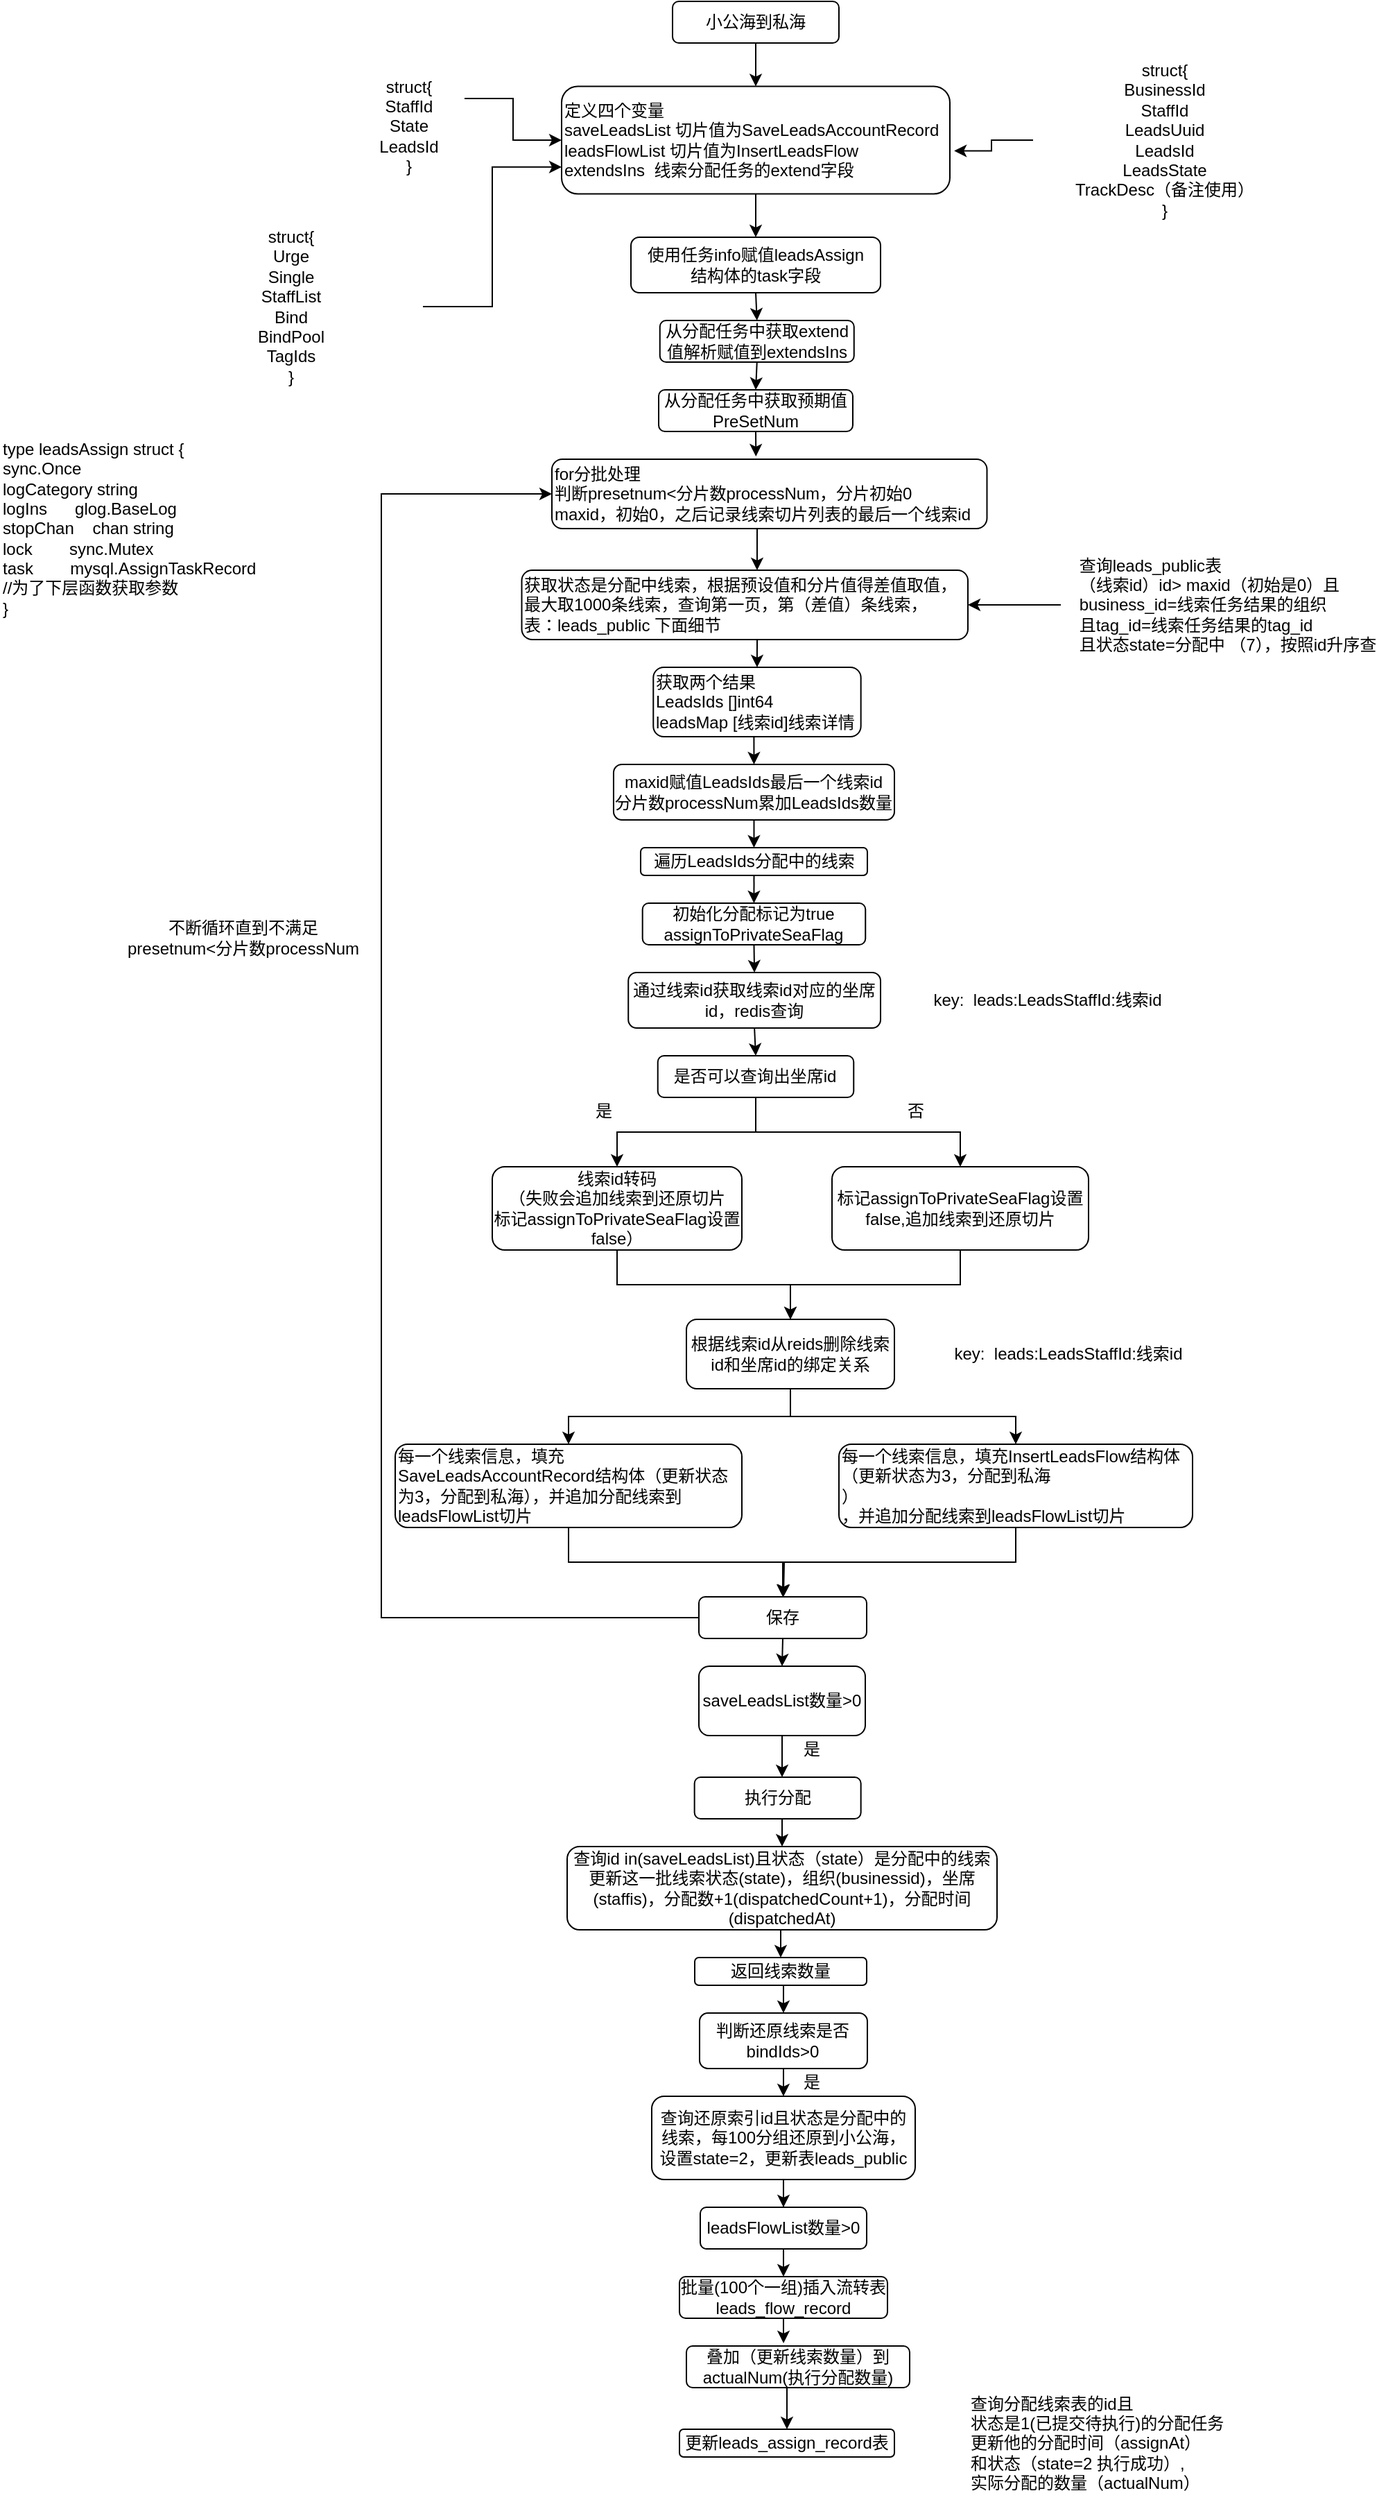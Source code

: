 <mxfile version="14.1.8" type="github">
  <diagram id="we1jSzhgWFrd1LfGBv2H" name="Page-1">
    <mxGraphModel dx="2146" dy="589" grid="1" gridSize="10" guides="1" tooltips="1" connect="1" arrows="1" fold="1" page="1" pageScale="1" pageWidth="1200" pageHeight="1920" math="0" shadow="0">
      <root>
        <mxCell id="0" />
        <mxCell id="1" parent="0" />
        <mxCell id="AKi_2DA1NPzy-PJfhwJz-7" style="edgeStyle=orthogonalEdgeStyle;rounded=0;orthogonalLoop=1;jettySize=auto;html=1;exitX=0.5;exitY=1;exitDx=0;exitDy=0;" edge="1" parent="1" source="AKi_2DA1NPzy-PJfhwJz-1" target="AKi_2DA1NPzy-PJfhwJz-6">
          <mxGeometry relative="1" as="geometry" />
        </mxCell>
        <mxCell id="AKi_2DA1NPzy-PJfhwJz-1" value="小公海到私海" style="rounded=1;whiteSpace=wrap;html=1;" vertex="1" parent="1">
          <mxGeometry x="400" y="20" width="120" height="30" as="geometry" />
        </mxCell>
        <mxCell id="AKi_2DA1NPzy-PJfhwJz-10" style="edgeStyle=orthogonalEdgeStyle;rounded=0;orthogonalLoop=1;jettySize=auto;html=1;exitX=1;exitY=0.25;exitDx=0;exitDy=0;entryX=0;entryY=0.5;entryDx=0;entryDy=0;" edge="1" parent="1" source="AKi_2DA1NPzy-PJfhwJz-5" target="AKi_2DA1NPzy-PJfhwJz-6">
          <mxGeometry relative="1" as="geometry" />
        </mxCell>
        <mxCell id="AKi_2DA1NPzy-PJfhwJz-5" value="struct{&lt;br&gt;StaffId&lt;br&gt;State&lt;br&gt;LeadsId&lt;br&gt;}" style="text;html=1;strokeColor=none;fillColor=none;align=center;verticalAlign=middle;whiteSpace=wrap;rounded=0;" vertex="1" parent="1">
          <mxGeometry x="170" y="70" width="80" height="80" as="geometry" />
        </mxCell>
        <mxCell id="AKi_2DA1NPzy-PJfhwJz-37" style="edgeStyle=orthogonalEdgeStyle;rounded=0;orthogonalLoop=1;jettySize=auto;html=1;exitX=0.5;exitY=1;exitDx=0;exitDy=0;entryX=0.5;entryY=0;entryDx=0;entryDy=0;" edge="1" parent="1" source="AKi_2DA1NPzy-PJfhwJz-6" target="AKi_2DA1NPzy-PJfhwJz-36">
          <mxGeometry relative="1" as="geometry" />
        </mxCell>
        <mxCell id="AKi_2DA1NPzy-PJfhwJz-6" value="定义四个变量&lt;br&gt;saveLeadsList 切片值为SaveLeadsAccountRecord&lt;br&gt;leadsFlowList 切片值为InsertLeadsFlow&lt;br&gt;extendsIns&amp;nbsp; 线索分配任务的extend字段" style="rounded=1;whiteSpace=wrap;html=1;align=left;" vertex="1" parent="1">
          <mxGeometry x="320" y="81.25" width="280" height="77.5" as="geometry" />
        </mxCell>
        <mxCell id="AKi_2DA1NPzy-PJfhwJz-16" style="edgeStyle=orthogonalEdgeStyle;rounded=0;orthogonalLoop=1;jettySize=auto;html=1;entryX=1.011;entryY=0.6;entryDx=0;entryDy=0;entryPerimeter=0;" edge="1" parent="1" source="AKi_2DA1NPzy-PJfhwJz-11" target="AKi_2DA1NPzy-PJfhwJz-6">
          <mxGeometry relative="1" as="geometry" />
        </mxCell>
        <mxCell id="AKi_2DA1NPzy-PJfhwJz-11" value="struct{&lt;br&gt;BusinessId&lt;br&gt;StaffId&lt;br&gt;LeadsUuid&lt;br&gt;LeadsId&lt;br&gt;LeadsState&lt;br&gt;TrackDesc（备注使用）&lt;br&gt;}" style="text;html=1;strokeColor=none;fillColor=none;align=center;verticalAlign=middle;whiteSpace=wrap;rounded=0;" vertex="1" parent="1">
          <mxGeometry x="660" y="70" width="190" height="100" as="geometry" />
        </mxCell>
        <mxCell id="AKi_2DA1NPzy-PJfhwJz-15" style="edgeStyle=orthogonalEdgeStyle;rounded=0;orthogonalLoop=1;jettySize=auto;html=1;exitX=1;exitY=0.5;exitDx=0;exitDy=0;entryX=0;entryY=0.75;entryDx=0;entryDy=0;" edge="1" parent="1" source="AKi_2DA1NPzy-PJfhwJz-14" target="AKi_2DA1NPzy-PJfhwJz-6">
          <mxGeometry relative="1" as="geometry" />
        </mxCell>
        <mxCell id="AKi_2DA1NPzy-PJfhwJz-14" value="struct{&lt;br&gt;Urge&lt;br&gt;Single&lt;br&gt;StaffList&lt;br&gt;Bind&lt;br&gt;BindPool&lt;br&gt;TagIds&lt;br&gt;}" style="text;html=1;strokeColor=none;fillColor=none;align=center;verticalAlign=middle;whiteSpace=wrap;rounded=0;" vertex="1" parent="1">
          <mxGeometry x="30" y="190" width="190" height="100" as="geometry" />
        </mxCell>
        <mxCell id="AKi_2DA1NPzy-PJfhwJz-21" style="edgeStyle=orthogonalEdgeStyle;rounded=0;orthogonalLoop=1;jettySize=auto;html=1;exitX=0.5;exitY=1;exitDx=0;exitDy=0;entryX=0.469;entryY=-0.04;entryDx=0;entryDy=0;entryPerimeter=0;" edge="1" parent="1" source="AKi_2DA1NPzy-PJfhwJz-17" target="AKi_2DA1NPzy-PJfhwJz-19">
          <mxGeometry relative="1" as="geometry" />
        </mxCell>
        <mxCell id="AKi_2DA1NPzy-PJfhwJz-17" value="从分配任务中获取预期值&lt;br&gt;PreSetNum" style="rounded=1;whiteSpace=wrap;html=1;" vertex="1" parent="1">
          <mxGeometry x="390" y="300" width="140" height="30" as="geometry" />
        </mxCell>
        <mxCell id="AKi_2DA1NPzy-PJfhwJz-26" style="edgeStyle=orthogonalEdgeStyle;rounded=0;orthogonalLoop=1;jettySize=auto;html=1;exitX=0.5;exitY=1;exitDx=0;exitDy=0;entryX=0.5;entryY=0;entryDx=0;entryDy=0;" edge="1" parent="1" source="AKi_2DA1NPzy-PJfhwJz-19">
          <mxGeometry relative="1" as="geometry">
            <mxPoint x="460.99" y="430" as="targetPoint" />
          </mxGeometry>
        </mxCell>
        <mxCell id="AKi_2DA1NPzy-PJfhwJz-19" value="for分批处理&lt;br&gt;判断presetnum&amp;lt;分片数processNum，分片初始0&lt;br&gt;maxid，初始0，之后记录线索切片列表的最后一个线索id" style="rounded=1;whiteSpace=wrap;html=1;align=left;" vertex="1" parent="1">
          <mxGeometry x="313" y="350" width="313.75" height="50" as="geometry" />
        </mxCell>
        <mxCell id="AKi_2DA1NPzy-PJfhwJz-28" style="edgeStyle=orthogonalEdgeStyle;rounded=0;orthogonalLoop=1;jettySize=auto;html=1;exitX=0.5;exitY=1;exitDx=0;exitDy=0;entryX=0.5;entryY=0;entryDx=0;entryDy=0;" edge="1" parent="1" target="AKi_2DA1NPzy-PJfhwJz-27">
          <mxGeometry relative="1" as="geometry">
            <mxPoint x="460.99" y="480" as="sourcePoint" />
          </mxGeometry>
        </mxCell>
        <mxCell id="AKi_2DA1NPzy-PJfhwJz-22" value="获取状态是分配中线索，根据预设值和分片值得差值取值，最大取1000条线索，查询第一页，第（差值）条线索，&lt;br&gt;表：leads_public 下面细节" style="rounded=1;whiteSpace=wrap;html=1;align=left;" vertex="1" parent="1">
          <mxGeometry x="291.25" y="430" width="321.75" height="50" as="geometry" />
        </mxCell>
        <mxCell id="AKi_2DA1NPzy-PJfhwJz-30" style="edgeStyle=orthogonalEdgeStyle;rounded=0;orthogonalLoop=1;jettySize=auto;html=1;exitX=0.5;exitY=1;exitDx=0;exitDy=0;entryX=0.5;entryY=0;entryDx=0;entryDy=0;" edge="1" parent="1" source="AKi_2DA1NPzy-PJfhwJz-27" target="AKi_2DA1NPzy-PJfhwJz-29">
          <mxGeometry relative="1" as="geometry" />
        </mxCell>
        <mxCell id="AKi_2DA1NPzy-PJfhwJz-27" value="获取两个结果&lt;br&gt;LeadsIds []int64&lt;br&gt;leadsMap [线索id]线索详情" style="rounded=1;whiteSpace=wrap;html=1;align=left;" vertex="1" parent="1">
          <mxGeometry x="386.14" y="500" width="149.69" height="50" as="geometry" />
        </mxCell>
        <mxCell id="AKi_2DA1NPzy-PJfhwJz-40" style="edgeStyle=orthogonalEdgeStyle;rounded=0;orthogonalLoop=1;jettySize=auto;html=1;exitX=0.5;exitY=1;exitDx=0;exitDy=0;entryX=0.5;entryY=0;entryDx=0;entryDy=0;" edge="1" parent="1" source="AKi_2DA1NPzy-PJfhwJz-29" target="AKi_2DA1NPzy-PJfhwJz-39">
          <mxGeometry relative="1" as="geometry" />
        </mxCell>
        <mxCell id="AKi_2DA1NPzy-PJfhwJz-29" value="&lt;span&gt;maxid赋值&lt;/span&gt;LeadsIds最后一个线索id&lt;br&gt;分片数processNum累加LeadsIds数量" style="rounded=1;whiteSpace=wrap;html=1;" vertex="1" parent="1">
          <mxGeometry x="357.48" y="570" width="202.52" height="40" as="geometry" />
        </mxCell>
        <mxCell id="AKi_2DA1NPzy-PJfhwJz-32" style="edgeStyle=orthogonalEdgeStyle;rounded=0;orthogonalLoop=1;jettySize=auto;html=1;exitX=0.5;exitY=1;exitDx=0;exitDy=0;entryX=0.5;entryY=0;entryDx=0;entryDy=0;" edge="1" parent="1" source="AKi_2DA1NPzy-PJfhwJz-31" target="AKi_2DA1NPzy-PJfhwJz-17">
          <mxGeometry relative="1" as="geometry" />
        </mxCell>
        <mxCell id="AKi_2DA1NPzy-PJfhwJz-31" value="从分配任务中获取extend值解析赋值到&lt;span style=&quot;text-align: left&quot;&gt;extendsIns&lt;/span&gt;" style="rounded=1;whiteSpace=wrap;html=1;" vertex="1" parent="1">
          <mxGeometry x="390.88" y="250" width="140" height="30" as="geometry" />
        </mxCell>
        <mxCell id="AKi_2DA1NPzy-PJfhwJz-35" value="&lt;div&gt;type leadsAssign struct {&lt;/div&gt;&lt;div&gt;&lt;span&gt;	&lt;/span&gt;sync.Once&lt;/div&gt;&lt;div&gt;&lt;span&gt;	&lt;/span&gt;logCategory string&lt;/div&gt;&lt;div&gt;&lt;span&gt;	&lt;/span&gt;logIns&amp;nbsp; &amp;nbsp; &amp;nbsp; glog.BaseLog&lt;/div&gt;&lt;div&gt;&lt;span&gt;	&lt;/span&gt;stopChan&amp;nbsp; &amp;nbsp; chan string&lt;/div&gt;&lt;div&gt;&lt;span&gt;	&lt;/span&gt;lock&amp;nbsp; &amp;nbsp; &amp;nbsp; &amp;nbsp; sync.Mutex&lt;/div&gt;&lt;div&gt;&lt;span&gt;	&lt;/span&gt;task&amp;nbsp; &amp;nbsp; &amp;nbsp; &amp;nbsp; mysql.AssignTaskRecord&amp;nbsp;&lt;/div&gt;&lt;div&gt;//为了下层函数获取参数&lt;/div&gt;&lt;div&gt;}&lt;/div&gt;" style="text;html=1;align=left;verticalAlign=middle;resizable=0;points=[];autosize=1;" vertex="1" parent="1">
          <mxGeometry x="-85" y="335" width="200" height="130" as="geometry" />
        </mxCell>
        <mxCell id="AKi_2DA1NPzy-PJfhwJz-38" style="edgeStyle=orthogonalEdgeStyle;rounded=0;orthogonalLoop=1;jettySize=auto;html=1;exitX=0.5;exitY=1;exitDx=0;exitDy=0;entryX=0.5;entryY=0;entryDx=0;entryDy=0;" edge="1" parent="1" source="AKi_2DA1NPzy-PJfhwJz-36" target="AKi_2DA1NPzy-PJfhwJz-31">
          <mxGeometry relative="1" as="geometry" />
        </mxCell>
        <mxCell id="AKi_2DA1NPzy-PJfhwJz-36" value="使用任务info赋值l&lt;span style=&quot;text-align: left&quot;&gt;eadsAssign&lt;br&gt;结构体的task字段&lt;/span&gt;" style="rounded=1;whiteSpace=wrap;html=1;" vertex="1" parent="1">
          <mxGeometry x="370" y="190" width="180" height="40" as="geometry" />
        </mxCell>
        <mxCell id="AKi_2DA1NPzy-PJfhwJz-42" style="edgeStyle=orthogonalEdgeStyle;rounded=0;orthogonalLoop=1;jettySize=auto;html=1;exitX=0.5;exitY=1;exitDx=0;exitDy=0;entryX=0.5;entryY=0;entryDx=0;entryDy=0;" edge="1" parent="1" source="AKi_2DA1NPzy-PJfhwJz-39" target="AKi_2DA1NPzy-PJfhwJz-41">
          <mxGeometry relative="1" as="geometry" />
        </mxCell>
        <mxCell id="AKi_2DA1NPzy-PJfhwJz-39" value="遍历&lt;span style=&quot;text-align: left&quot;&gt;LeadsIds&lt;/span&gt;分配中的线索" style="rounded=1;whiteSpace=wrap;html=1;" vertex="1" parent="1">
          <mxGeometry x="376.99" y="630" width="163.5" height="20" as="geometry" />
        </mxCell>
        <mxCell id="AKi_2DA1NPzy-PJfhwJz-44" style="edgeStyle=orthogonalEdgeStyle;rounded=0;orthogonalLoop=1;jettySize=auto;html=1;exitX=0.5;exitY=1;exitDx=0;exitDy=0;entryX=0.5;entryY=0;entryDx=0;entryDy=0;" edge="1" parent="1" source="AKi_2DA1NPzy-PJfhwJz-41" target="AKi_2DA1NPzy-PJfhwJz-43">
          <mxGeometry relative="1" as="geometry" />
        </mxCell>
        <mxCell id="AKi_2DA1NPzy-PJfhwJz-41" value="初始化分配标记为true&lt;br&gt;assignToPrivateSeaFlag" style="rounded=1;whiteSpace=wrap;html=1;" vertex="1" parent="1">
          <mxGeometry x="378.35" y="670" width="160.77" height="30" as="geometry" />
        </mxCell>
        <mxCell id="AKi_2DA1NPzy-PJfhwJz-47" style="edgeStyle=orthogonalEdgeStyle;rounded=0;orthogonalLoop=1;jettySize=auto;html=1;exitX=0.5;exitY=1;exitDx=0;exitDy=0;entryX=0.5;entryY=0;entryDx=0;entryDy=0;" edge="1" parent="1" source="AKi_2DA1NPzy-PJfhwJz-43" target="AKi_2DA1NPzy-PJfhwJz-46">
          <mxGeometry relative="1" as="geometry" />
        </mxCell>
        <mxCell id="AKi_2DA1NPzy-PJfhwJz-43" value="通过线索id获取线索id对应的坐席id，redis查询" style="rounded=1;whiteSpace=wrap;html=1;" vertex="1" parent="1">
          <mxGeometry x="368.11" y="720" width="181.89" height="40" as="geometry" />
        </mxCell>
        <mxCell id="AKi_2DA1NPzy-PJfhwJz-45" value="key:&amp;nbsp; leads:LeadsStaffId:线索id" style="text;html=1;align=center;verticalAlign=middle;resizable=0;points=[];autosize=1;" vertex="1" parent="1">
          <mxGeometry x="580" y="730" width="180" height="20" as="geometry" />
        </mxCell>
        <mxCell id="AKi_2DA1NPzy-PJfhwJz-50" style="edgeStyle=orthogonalEdgeStyle;rounded=0;orthogonalLoop=1;jettySize=auto;html=1;exitX=0.5;exitY=1;exitDx=0;exitDy=0;entryX=0.5;entryY=0;entryDx=0;entryDy=0;" edge="1" parent="1" source="AKi_2DA1NPzy-PJfhwJz-46" target="AKi_2DA1NPzy-PJfhwJz-48">
          <mxGeometry relative="1" as="geometry" />
        </mxCell>
        <mxCell id="AKi_2DA1NPzy-PJfhwJz-52" style="edgeStyle=orthogonalEdgeStyle;rounded=0;orthogonalLoop=1;jettySize=auto;html=1;exitX=0.5;exitY=1;exitDx=0;exitDy=0;entryX=0.5;entryY=0;entryDx=0;entryDy=0;" edge="1" parent="1" source="AKi_2DA1NPzy-PJfhwJz-46" target="AKi_2DA1NPzy-PJfhwJz-49">
          <mxGeometry relative="1" as="geometry" />
        </mxCell>
        <mxCell id="AKi_2DA1NPzy-PJfhwJz-46" value="是否可以查询出坐席id" style="rounded=1;whiteSpace=wrap;html=1;" vertex="1" parent="1">
          <mxGeometry x="389.37" y="780" width="141.26" height="30" as="geometry" />
        </mxCell>
        <mxCell id="AKi_2DA1NPzy-PJfhwJz-55" style="edgeStyle=orthogonalEdgeStyle;rounded=0;orthogonalLoop=1;jettySize=auto;html=1;exitX=0.5;exitY=1;exitDx=0;exitDy=0;entryX=0.5;entryY=0;entryDx=0;entryDy=0;" edge="1" parent="1" source="AKi_2DA1NPzy-PJfhwJz-48" target="AKi_2DA1NPzy-PJfhwJz-54">
          <mxGeometry relative="1" as="geometry" />
        </mxCell>
        <mxCell id="AKi_2DA1NPzy-PJfhwJz-48" value="线索id转码&lt;br&gt;（失败会追加线索到还原切片&lt;br&gt;标记assignToPrivateSeaFlag设置false）" style="rounded=1;whiteSpace=wrap;html=1;" vertex="1" parent="1">
          <mxGeometry x="270" y="860" width="180" height="60" as="geometry" />
        </mxCell>
        <mxCell id="AKi_2DA1NPzy-PJfhwJz-56" style="edgeStyle=orthogonalEdgeStyle;rounded=0;orthogonalLoop=1;jettySize=auto;html=1;exitX=0.5;exitY=1;exitDx=0;exitDy=0;entryX=0.5;entryY=0;entryDx=0;entryDy=0;" edge="1" parent="1" source="AKi_2DA1NPzy-PJfhwJz-49" target="AKi_2DA1NPzy-PJfhwJz-54">
          <mxGeometry relative="1" as="geometry" />
        </mxCell>
        <mxCell id="AKi_2DA1NPzy-PJfhwJz-49" value="&lt;span&gt;标记assignToPrivateSeaFlag设置false,追加线索到还原切片&lt;/span&gt;" style="rounded=1;whiteSpace=wrap;html=1;" vertex="1" parent="1">
          <mxGeometry x="515" y="860" width="185" height="60" as="geometry" />
        </mxCell>
        <mxCell id="AKi_2DA1NPzy-PJfhwJz-51" value="是" style="text;html=1;align=center;verticalAlign=middle;resizable=0;points=[];autosize=1;" vertex="1" parent="1">
          <mxGeometry x="335" y="810" width="30" height="20" as="geometry" />
        </mxCell>
        <mxCell id="AKi_2DA1NPzy-PJfhwJz-53" value="否" style="text;html=1;align=center;verticalAlign=middle;resizable=0;points=[];autosize=1;" vertex="1" parent="1">
          <mxGeometry x="560" y="810" width="30" height="20" as="geometry" />
        </mxCell>
        <mxCell id="AKi_2DA1NPzy-PJfhwJz-59" style="edgeStyle=orthogonalEdgeStyle;rounded=0;orthogonalLoop=1;jettySize=auto;html=1;exitX=0.5;exitY=1;exitDx=0;exitDy=0;" edge="1" parent="1" source="AKi_2DA1NPzy-PJfhwJz-54" target="AKi_2DA1NPzy-PJfhwJz-58">
          <mxGeometry relative="1" as="geometry" />
        </mxCell>
        <mxCell id="AKi_2DA1NPzy-PJfhwJz-61" style="edgeStyle=orthogonalEdgeStyle;rounded=0;orthogonalLoop=1;jettySize=auto;html=1;exitX=0.5;exitY=1;exitDx=0;exitDy=0;entryX=0.5;entryY=0;entryDx=0;entryDy=0;" edge="1" parent="1" source="AKi_2DA1NPzy-PJfhwJz-54" target="AKi_2DA1NPzy-PJfhwJz-60">
          <mxGeometry relative="1" as="geometry" />
        </mxCell>
        <mxCell id="AKi_2DA1NPzy-PJfhwJz-54" value="根据线索id从reids删除线索id和坐席id的绑定关系" style="rounded=1;whiteSpace=wrap;html=1;" vertex="1" parent="1">
          <mxGeometry x="410" y="970" width="150" height="50" as="geometry" />
        </mxCell>
        <mxCell id="AKi_2DA1NPzy-PJfhwJz-57" value="key:&amp;nbsp; leads:LeadsStaffId:线索id" style="text;html=1;align=center;verticalAlign=middle;resizable=0;points=[];autosize=1;" vertex="1" parent="1">
          <mxGeometry x="595" y="985" width="180" height="20" as="geometry" />
        </mxCell>
        <mxCell id="AKi_2DA1NPzy-PJfhwJz-64" style="edgeStyle=orthogonalEdgeStyle;rounded=0;orthogonalLoop=1;jettySize=auto;html=1;exitX=0.5;exitY=1;exitDx=0;exitDy=0;entryX=0.5;entryY=0;entryDx=0;entryDy=0;" edge="1" parent="1" source="AKi_2DA1NPzy-PJfhwJz-58" target="AKi_2DA1NPzy-PJfhwJz-63">
          <mxGeometry relative="1" as="geometry" />
        </mxCell>
        <mxCell id="AKi_2DA1NPzy-PJfhwJz-58" value="每一个线索信息，填充SaveLeadsAccountRecord结构体（更新状态为3，分配到私海），并追加分配线索到leadsFlowList切片" style="rounded=1;whiteSpace=wrap;html=1;align=left;" vertex="1" parent="1">
          <mxGeometry x="200" y="1060" width="250" height="60" as="geometry" />
        </mxCell>
        <mxCell id="AKi_2DA1NPzy-PJfhwJz-65" style="edgeStyle=orthogonalEdgeStyle;rounded=0;orthogonalLoop=1;jettySize=auto;html=1;exitX=0.5;exitY=1;exitDx=0;exitDy=0;" edge="1" parent="1" source="AKi_2DA1NPzy-PJfhwJz-60">
          <mxGeometry relative="1" as="geometry">
            <mxPoint x="480" y="1170" as="targetPoint" />
          </mxGeometry>
        </mxCell>
        <mxCell id="AKi_2DA1NPzy-PJfhwJz-60" value="每一个线索信息，填充InsertLeadsFlow结构体（更新状态为3，分配到私海&lt;br&gt;）&lt;br&gt;，并追加分配线索到leadsFlowList切片" style="rounded=1;whiteSpace=wrap;html=1;align=left;" vertex="1" parent="1">
          <mxGeometry x="520" y="1060" width="255" height="60" as="geometry" />
        </mxCell>
        <mxCell id="AKi_2DA1NPzy-PJfhwJz-68" style="edgeStyle=orthogonalEdgeStyle;rounded=0;orthogonalLoop=1;jettySize=auto;html=1;exitX=0.5;exitY=1;exitDx=0;exitDy=0;entryX=0.5;entryY=0;entryDx=0;entryDy=0;" edge="1" parent="1" source="AKi_2DA1NPzy-PJfhwJz-63" target="AKi_2DA1NPzy-PJfhwJz-67">
          <mxGeometry relative="1" as="geometry" />
        </mxCell>
        <mxCell id="AKi_2DA1NPzy-PJfhwJz-92" style="edgeStyle=orthogonalEdgeStyle;rounded=0;orthogonalLoop=1;jettySize=auto;html=1;exitX=0;exitY=0.5;exitDx=0;exitDy=0;entryX=0;entryY=0.5;entryDx=0;entryDy=0;" edge="1" parent="1" source="AKi_2DA1NPzy-PJfhwJz-63" target="AKi_2DA1NPzy-PJfhwJz-19">
          <mxGeometry relative="1" as="geometry">
            <Array as="points">
              <mxPoint x="190" y="1185" />
              <mxPoint x="190" y="375" />
            </Array>
          </mxGeometry>
        </mxCell>
        <mxCell id="AKi_2DA1NPzy-PJfhwJz-63" value="保存" style="rounded=1;whiteSpace=wrap;html=1;" vertex="1" parent="1">
          <mxGeometry x="419" y="1170" width="121" height="30" as="geometry" />
        </mxCell>
        <mxCell id="AKi_2DA1NPzy-PJfhwJz-69" style="edgeStyle=orthogonalEdgeStyle;rounded=0;orthogonalLoop=1;jettySize=auto;html=1;exitX=0.5;exitY=1;exitDx=0;exitDy=0;" edge="1" parent="1" source="AKi_2DA1NPzy-PJfhwJz-67">
          <mxGeometry relative="1" as="geometry">
            <mxPoint x="479" y="1300" as="targetPoint" />
          </mxGeometry>
        </mxCell>
        <mxCell id="AKi_2DA1NPzy-PJfhwJz-67" value="&lt;span style=&quot;text-align: left&quot;&gt;saveLeadsList数量&amp;gt;0&lt;/span&gt;" style="rounded=1;whiteSpace=wrap;html=1;" vertex="1" parent="1">
          <mxGeometry x="419" y="1220" width="120" height="50" as="geometry" />
        </mxCell>
        <mxCell id="AKi_2DA1NPzy-PJfhwJz-70" value="是" style="text;html=1;align=center;verticalAlign=middle;resizable=0;points=[];autosize=1;" vertex="1" parent="1">
          <mxGeometry x="485" y="1270" width="30" height="20" as="geometry" />
        </mxCell>
        <mxCell id="AKi_2DA1NPzy-PJfhwJz-75" style="edgeStyle=orthogonalEdgeStyle;rounded=0;orthogonalLoop=1;jettySize=auto;html=1;exitX=0.5;exitY=1;exitDx=0;exitDy=0;entryX=0.5;entryY=0;entryDx=0;entryDy=0;" edge="1" parent="1" source="AKi_2DA1NPzy-PJfhwJz-71" target="AKi_2DA1NPzy-PJfhwJz-74">
          <mxGeometry relative="1" as="geometry" />
        </mxCell>
        <mxCell id="AKi_2DA1NPzy-PJfhwJz-71" value="&lt;div style=&quot;text-align: left&quot;&gt;&lt;span&gt;&lt;font face=&quot;helvetica&quot;&gt;执行分配&lt;/font&gt;&lt;/span&gt;&lt;/div&gt;" style="rounded=1;whiteSpace=wrap;html=1;" vertex="1" parent="1">
          <mxGeometry x="415.83" y="1300" width="120" height="30" as="geometry" />
        </mxCell>
        <mxCell id="AKi_2DA1NPzy-PJfhwJz-77" style="edgeStyle=orthogonalEdgeStyle;rounded=0;orthogonalLoop=1;jettySize=auto;html=1;exitX=0.5;exitY=1;exitDx=0;exitDy=0;entryX=0.5;entryY=0;entryDx=0;entryDy=0;" edge="1" parent="1" source="AKi_2DA1NPzy-PJfhwJz-74" target="AKi_2DA1NPzy-PJfhwJz-76">
          <mxGeometry relative="1" as="geometry" />
        </mxCell>
        <mxCell id="AKi_2DA1NPzy-PJfhwJz-74" value="查询id in(&lt;span style=&quot;text-align: left&quot;&gt;saveLeadsList&lt;/span&gt;)且状态（state）是分配中的线索&lt;br&gt;更新这一批线索状态(state)，组织(businessid)，坐席(staffis)，分配数+1(dispatchedCount+1)，分配时间(dispatchedAt)" style="rounded=1;whiteSpace=wrap;html=1;" vertex="1" parent="1">
          <mxGeometry x="324" y="1350" width="310" height="60" as="geometry" />
        </mxCell>
        <mxCell id="AKi_2DA1NPzy-PJfhwJz-79" style="edgeStyle=orthogonalEdgeStyle;rounded=0;orthogonalLoop=1;jettySize=auto;html=1;exitX=0.5;exitY=1;exitDx=0;exitDy=0;entryX=0.5;entryY=0;entryDx=0;entryDy=0;" edge="1" parent="1" source="AKi_2DA1NPzy-PJfhwJz-76" target="AKi_2DA1NPzy-PJfhwJz-78">
          <mxGeometry relative="1" as="geometry" />
        </mxCell>
        <mxCell id="AKi_2DA1NPzy-PJfhwJz-76" value="返回线索数量" style="rounded=1;whiteSpace=wrap;html=1;" vertex="1" parent="1">
          <mxGeometry x="416" y="1430" width="124" height="20" as="geometry" />
        </mxCell>
        <mxCell id="AKi_2DA1NPzy-PJfhwJz-81" style="edgeStyle=orthogonalEdgeStyle;rounded=0;orthogonalLoop=1;jettySize=auto;html=1;exitX=0.5;exitY=1;exitDx=0;exitDy=0;entryX=0.5;entryY=0;entryDx=0;entryDy=0;" edge="1" parent="1" source="AKi_2DA1NPzy-PJfhwJz-78" target="AKi_2DA1NPzy-PJfhwJz-80">
          <mxGeometry relative="1" as="geometry" />
        </mxCell>
        <mxCell id="AKi_2DA1NPzy-PJfhwJz-78" value="&lt;span&gt;判断还原线索是否bindIds&amp;gt;0&lt;/span&gt;" style="rounded=1;whiteSpace=wrap;html=1;" vertex="1" parent="1">
          <mxGeometry x="419.49" y="1470" width="121" height="40" as="geometry" />
        </mxCell>
        <mxCell id="AKi_2DA1NPzy-PJfhwJz-84" style="edgeStyle=orthogonalEdgeStyle;rounded=0;orthogonalLoop=1;jettySize=auto;html=1;exitX=0.5;exitY=1;exitDx=0;exitDy=0;" edge="1" parent="1" source="AKi_2DA1NPzy-PJfhwJz-80" target="AKi_2DA1NPzy-PJfhwJz-83">
          <mxGeometry relative="1" as="geometry" />
        </mxCell>
        <mxCell id="AKi_2DA1NPzy-PJfhwJz-80" value="查询还原索引id且状态是分配中的线索，每100分组还原到小公海，设置state=2，更新表leads_public" style="rounded=1;whiteSpace=wrap;html=1;" vertex="1" parent="1">
          <mxGeometry x="384.99" y="1530" width="190" height="60" as="geometry" />
        </mxCell>
        <mxCell id="AKi_2DA1NPzy-PJfhwJz-82" value="是" style="text;html=1;align=center;verticalAlign=middle;resizable=0;points=[];autosize=1;" vertex="1" parent="1">
          <mxGeometry x="485" y="1510" width="30" height="20" as="geometry" />
        </mxCell>
        <mxCell id="AKi_2DA1NPzy-PJfhwJz-86" style="edgeStyle=orthogonalEdgeStyle;rounded=0;orthogonalLoop=1;jettySize=auto;html=1;exitX=0.5;exitY=1;exitDx=0;exitDy=0;entryX=0.5;entryY=0;entryDx=0;entryDy=0;" edge="1" parent="1" source="AKi_2DA1NPzy-PJfhwJz-83" target="AKi_2DA1NPzy-PJfhwJz-85">
          <mxGeometry relative="1" as="geometry" />
        </mxCell>
        <mxCell id="AKi_2DA1NPzy-PJfhwJz-83" value="leadsFlowList&lt;span style=&quot;text-align: left&quot;&gt;数量&amp;gt;0&lt;/span&gt;" style="rounded=1;whiteSpace=wrap;html=1;" vertex="1" parent="1">
          <mxGeometry x="419.99" y="1610" width="120.01" height="30" as="geometry" />
        </mxCell>
        <mxCell id="AKi_2DA1NPzy-PJfhwJz-88" style="edgeStyle=orthogonalEdgeStyle;rounded=0;orthogonalLoop=1;jettySize=auto;html=1;exitX=0.5;exitY=1;exitDx=0;exitDy=0;entryX=0.435;entryY=-0.067;entryDx=0;entryDy=0;entryPerimeter=0;" edge="1" parent="1" source="AKi_2DA1NPzy-PJfhwJz-85" target="AKi_2DA1NPzy-PJfhwJz-87">
          <mxGeometry relative="1" as="geometry" />
        </mxCell>
        <mxCell id="AKi_2DA1NPzy-PJfhwJz-85" value="批量(100个一组)插入流转表&lt;br&gt;leads_flow_record" style="rounded=1;whiteSpace=wrap;html=1;" vertex="1" parent="1">
          <mxGeometry x="404.99" y="1660" width="150.01" height="30" as="geometry" />
        </mxCell>
        <mxCell id="AKi_2DA1NPzy-PJfhwJz-91" style="edgeStyle=orthogonalEdgeStyle;rounded=0;orthogonalLoop=1;jettySize=auto;html=1;exitX=0.5;exitY=1;exitDx=0;exitDy=0;entryX=0.5;entryY=0;entryDx=0;entryDy=0;" edge="1" parent="1" source="AKi_2DA1NPzy-PJfhwJz-87" target="AKi_2DA1NPzy-PJfhwJz-89">
          <mxGeometry relative="1" as="geometry" />
        </mxCell>
        <mxCell id="AKi_2DA1NPzy-PJfhwJz-87" value="叠加（更新线索数量）到actualNum(执行分配数量)" style="rounded=1;whiteSpace=wrap;html=1;" vertex="1" parent="1">
          <mxGeometry x="410" y="1710" width="161" height="30" as="geometry" />
        </mxCell>
        <mxCell id="AKi_2DA1NPzy-PJfhwJz-89" value="更新leads_assign_record表" style="rounded=1;whiteSpace=wrap;html=1;" vertex="1" parent="1">
          <mxGeometry x="405" y="1770" width="155" height="20" as="geometry" />
        </mxCell>
        <mxCell id="AKi_2DA1NPzy-PJfhwJz-90" value="查询分配线索表的id且&lt;br&gt;状态是1(已提交待执行)的分配任务&lt;br&gt;更新他的分配时间（assignAt）&lt;br&gt;和状态（state=2 执行成功）,&lt;br&gt;实际分配的数量（&lt;span&gt;actualNum）&lt;/span&gt;" style="text;html=1;align=left;verticalAlign=middle;resizable=0;points=[];autosize=1;" vertex="1" parent="1">
          <mxGeometry x="613" y="1740" width="200" height="80" as="geometry" />
        </mxCell>
        <mxCell id="AKi_2DA1NPzy-PJfhwJz-93" value="&lt;span style=&quot;color: rgba(0 , 0 , 0 , 0) ; font-family: monospace ; font-size: 0px&quot;&gt;%3CmxGraphModel%3E%3Croot%3E%3CmxCell%20id%3D%220%22%2F%3E%3CmxCell%20id%3D%221%22%20parent%3D%220%22%2F%3E%3CmxCell%20id%3D%222%22%20value%3D%22%E4%B8%8D%E6%96%AD%E5%BE%AA%E7%8E%AF%E7%9B%B4%E5%88%B0%E4%B8%8D%E6%BB%A1%E8%B6%B3%26lt%3Bbr%26gt%3B%26lt%3Bspan%20style%3D%26quot%3Btext-align%3A%20left%26quot%3B%26gt%3Bpresetnum%26amp%3Blt%3B%E5%88%86%E7%89%87%E6%95%B0processNum%26lt%3B%2Fspan%26gt%3B%22%20style%3D%22text%3Bhtml%3D1%3Balign%3Dcenter%3BverticalAlign%3Dmiddle%3Bresizable%3D0%3Bpoints%3D%5B%5D%3Bautosize%3D1%3B%22%20vertex%3D%221%22%20parent%3D%221%22%3E%3CmxGeometry%20x%3D%2220%22%20y%3D%22380%22%20width%3D%22180%22%20height%3D%2230%22%20as%3D%22geometry%22%2F%3E%3C%2FmxCell%3E%3C%2Froot%3E%3C%2FmxGraphModel%3E&lt;/span&gt;" style="text;html=1;align=center;verticalAlign=middle;resizable=0;points=[];autosize=1;" vertex="1" parent="1">
          <mxGeometry x="70" y="670" width="20" height="20" as="geometry" />
        </mxCell>
        <mxCell id="AKi_2DA1NPzy-PJfhwJz-94" value="不断循环直到不满足&lt;br&gt;&lt;span style=&quot;text-align: left&quot;&gt;presetnum&amp;lt;分片数processNum&lt;/span&gt;" style="text;html=1;align=center;verticalAlign=middle;resizable=0;points=[];autosize=1;" vertex="1" parent="1">
          <mxGeometry y="680" width="180" height="30" as="geometry" />
        </mxCell>
        <mxCell id="AKi_2DA1NPzy-PJfhwJz-96" style="edgeStyle=orthogonalEdgeStyle;rounded=0;orthogonalLoop=1;jettySize=auto;html=1;entryX=1;entryY=0.5;entryDx=0;entryDy=0;" edge="1" parent="1" source="AKi_2DA1NPzy-PJfhwJz-95" target="AKi_2DA1NPzy-PJfhwJz-22">
          <mxGeometry relative="1" as="geometry" />
        </mxCell>
        <mxCell id="AKi_2DA1NPzy-PJfhwJz-95" value="&lt;div style=&quot;text-align: left&quot;&gt;&lt;span&gt;查询leads_public表&lt;/span&gt;&lt;/div&gt;&lt;div style=&quot;text-align: left&quot;&gt;&lt;span&gt;（线索id）id&amp;gt;&lt;/span&gt;&lt;span&gt;&amp;nbsp;maxid（初始是0）且&lt;/span&gt;&lt;/div&gt;&lt;span&gt;&lt;div style=&quot;text-align: left&quot;&gt;&lt;span&gt;business_id=线索任务结果的组织&lt;/span&gt;&lt;/div&gt;&lt;div style=&quot;text-align: left&quot;&gt;&lt;span&gt;且&lt;/span&gt;&lt;span&gt;tag_id=&lt;/span&gt;&lt;span&gt;线索任务结果的tag_id&lt;/span&gt;&lt;/div&gt;&lt;/span&gt;&lt;span&gt;&lt;div style=&quot;text-align: left&quot;&gt;&lt;span&gt;且状态state=分配中 （7），按照id升序查&lt;/span&gt;&lt;/div&gt;&lt;/span&gt;" style="text;html=1;align=center;verticalAlign=middle;resizable=0;points=[];autosize=1;" vertex="1" parent="1">
          <mxGeometry x="680" y="415" width="240" height="80" as="geometry" />
        </mxCell>
      </root>
    </mxGraphModel>
  </diagram>
</mxfile>
